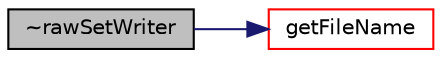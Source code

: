 digraph "~rawSetWriter"
{
  bgcolor="transparent";
  edge [fontname="Helvetica",fontsize="10",labelfontname="Helvetica",labelfontsize="10"];
  node [fontname="Helvetica",fontsize="10",shape=record];
  rankdir="LR";
  Node2 [label="~rawSetWriter",height=0.2,width=0.4,color="black", fillcolor="grey75", style="filled", fontcolor="black"];
  Node2 -> Node3 [color="midnightblue",fontsize="10",style="solid",fontname="Helvetica"];
  Node3 [label="getFileName",height=0.2,width=0.4,color="red",URL="$a22633.html#abfa18c881e373c9144c2e2b86f705d23",tooltip="Generate file name with correct extension. "];
}
